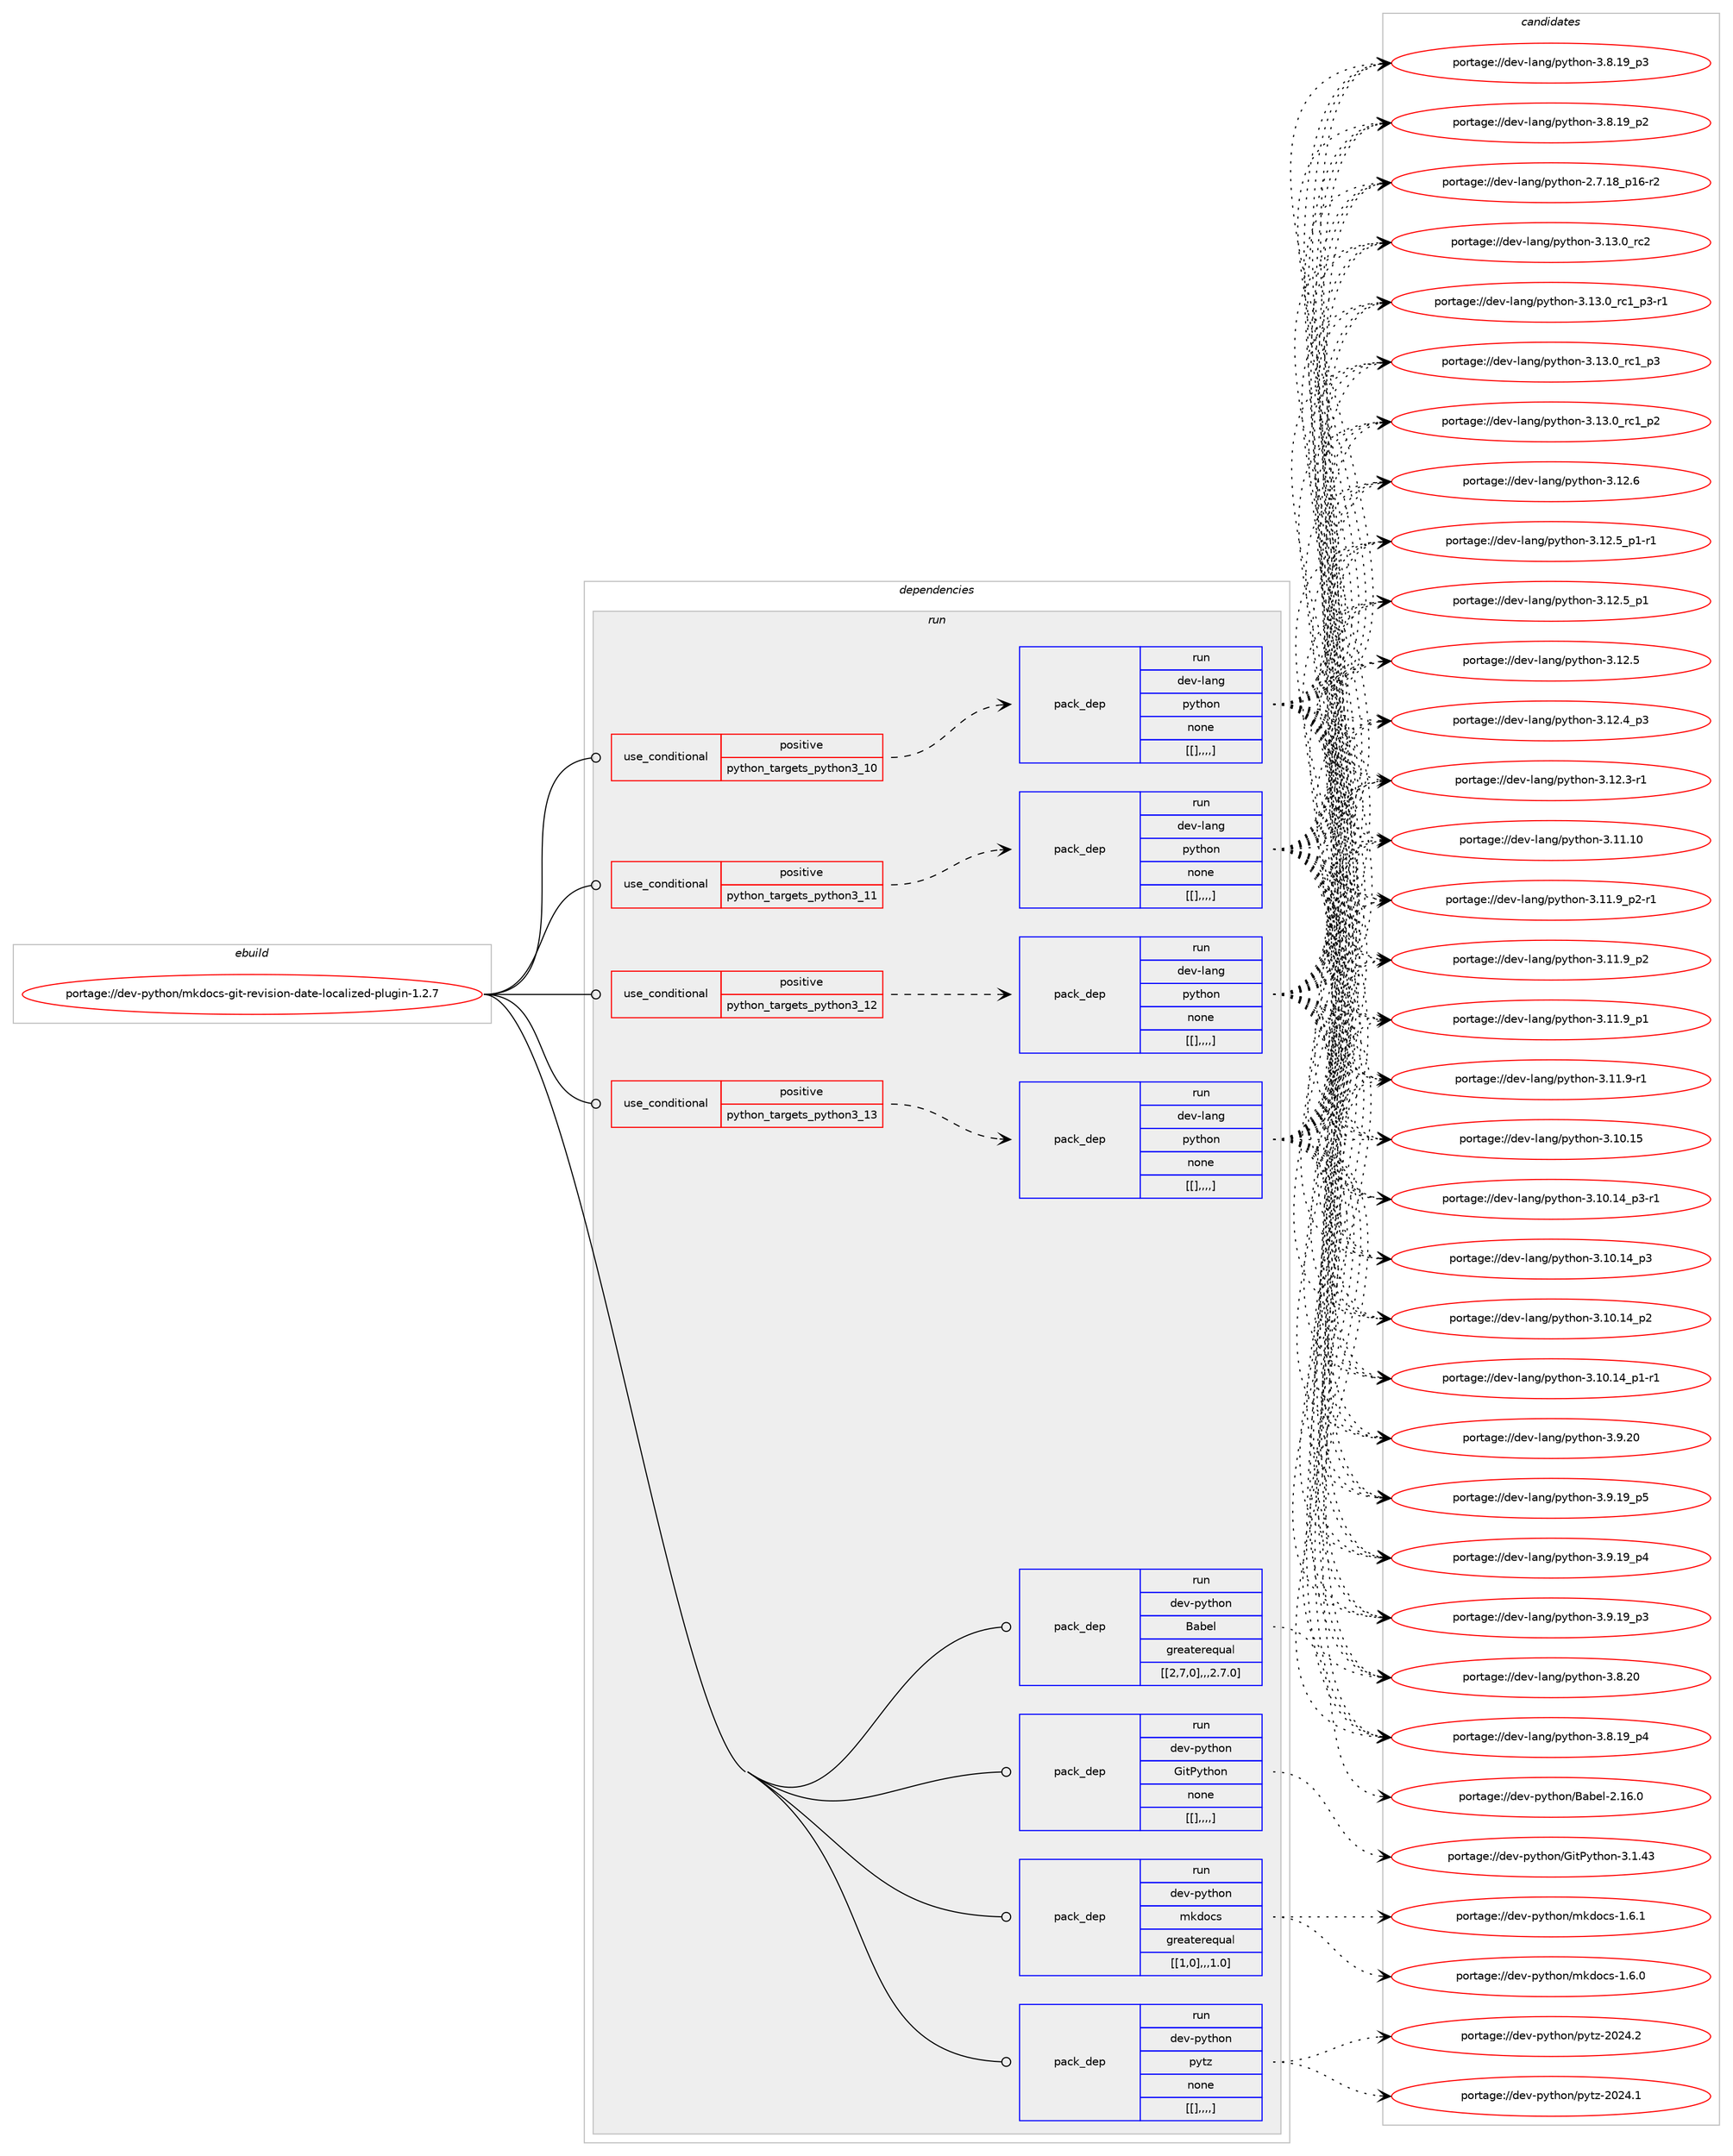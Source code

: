 digraph prolog {

# *************
# Graph options
# *************

newrank=true;
concentrate=true;
compound=true;
graph [rankdir=LR,fontname=Helvetica,fontsize=10,ranksep=1.5];#, ranksep=2.5, nodesep=0.2];
edge  [arrowhead=vee];
node  [fontname=Helvetica,fontsize=10];

# **********
# The ebuild
# **********

subgraph cluster_leftcol {
color=gray;
label=<<i>ebuild</i>>;
id [label="portage://dev-python/mkdocs-git-revision-date-localized-plugin-1.2.7", color=red, width=4, href="../dev-python/mkdocs-git-revision-date-localized-plugin-1.2.7.svg"];
}

# ****************
# The dependencies
# ****************

subgraph cluster_midcol {
color=gray;
label=<<i>dependencies</i>>;
subgraph cluster_compile {
fillcolor="#eeeeee";
style=filled;
label=<<i>compile</i>>;
}
subgraph cluster_compileandrun {
fillcolor="#eeeeee";
style=filled;
label=<<i>compile and run</i>>;
}
subgraph cluster_run {
fillcolor="#eeeeee";
style=filled;
label=<<i>run</i>>;
subgraph cond35528 {
dependency152519 [label=<<TABLE BORDER="0" CELLBORDER="1" CELLSPACING="0" CELLPADDING="4"><TR><TD ROWSPAN="3" CELLPADDING="10">use_conditional</TD></TR><TR><TD>positive</TD></TR><TR><TD>python_targets_python3_10</TD></TR></TABLE>>, shape=none, color=red];
subgraph pack115773 {
dependency152520 [label=<<TABLE BORDER="0" CELLBORDER="1" CELLSPACING="0" CELLPADDING="4" WIDTH="220"><TR><TD ROWSPAN="6" CELLPADDING="30">pack_dep</TD></TR><TR><TD WIDTH="110">run</TD></TR><TR><TD>dev-lang</TD></TR><TR><TD>python</TD></TR><TR><TD>none</TD></TR><TR><TD>[[],,,,]</TD></TR></TABLE>>, shape=none, color=blue];
}
dependency152519:e -> dependency152520:w [weight=20,style="dashed",arrowhead="vee"];
}
id:e -> dependency152519:w [weight=20,style="solid",arrowhead="odot"];
subgraph cond35529 {
dependency152521 [label=<<TABLE BORDER="0" CELLBORDER="1" CELLSPACING="0" CELLPADDING="4"><TR><TD ROWSPAN="3" CELLPADDING="10">use_conditional</TD></TR><TR><TD>positive</TD></TR><TR><TD>python_targets_python3_11</TD></TR></TABLE>>, shape=none, color=red];
subgraph pack115774 {
dependency152522 [label=<<TABLE BORDER="0" CELLBORDER="1" CELLSPACING="0" CELLPADDING="4" WIDTH="220"><TR><TD ROWSPAN="6" CELLPADDING="30">pack_dep</TD></TR><TR><TD WIDTH="110">run</TD></TR><TR><TD>dev-lang</TD></TR><TR><TD>python</TD></TR><TR><TD>none</TD></TR><TR><TD>[[],,,,]</TD></TR></TABLE>>, shape=none, color=blue];
}
dependency152521:e -> dependency152522:w [weight=20,style="dashed",arrowhead="vee"];
}
id:e -> dependency152521:w [weight=20,style="solid",arrowhead="odot"];
subgraph cond35530 {
dependency152523 [label=<<TABLE BORDER="0" CELLBORDER="1" CELLSPACING="0" CELLPADDING="4"><TR><TD ROWSPAN="3" CELLPADDING="10">use_conditional</TD></TR><TR><TD>positive</TD></TR><TR><TD>python_targets_python3_12</TD></TR></TABLE>>, shape=none, color=red];
subgraph pack115775 {
dependency152524 [label=<<TABLE BORDER="0" CELLBORDER="1" CELLSPACING="0" CELLPADDING="4" WIDTH="220"><TR><TD ROWSPAN="6" CELLPADDING="30">pack_dep</TD></TR><TR><TD WIDTH="110">run</TD></TR><TR><TD>dev-lang</TD></TR><TR><TD>python</TD></TR><TR><TD>none</TD></TR><TR><TD>[[],,,,]</TD></TR></TABLE>>, shape=none, color=blue];
}
dependency152523:e -> dependency152524:w [weight=20,style="dashed",arrowhead="vee"];
}
id:e -> dependency152523:w [weight=20,style="solid",arrowhead="odot"];
subgraph cond35531 {
dependency152525 [label=<<TABLE BORDER="0" CELLBORDER="1" CELLSPACING="0" CELLPADDING="4"><TR><TD ROWSPAN="3" CELLPADDING="10">use_conditional</TD></TR><TR><TD>positive</TD></TR><TR><TD>python_targets_python3_13</TD></TR></TABLE>>, shape=none, color=red];
subgraph pack115776 {
dependency152526 [label=<<TABLE BORDER="0" CELLBORDER="1" CELLSPACING="0" CELLPADDING="4" WIDTH="220"><TR><TD ROWSPAN="6" CELLPADDING="30">pack_dep</TD></TR><TR><TD WIDTH="110">run</TD></TR><TR><TD>dev-lang</TD></TR><TR><TD>python</TD></TR><TR><TD>none</TD></TR><TR><TD>[[],,,,]</TD></TR></TABLE>>, shape=none, color=blue];
}
dependency152525:e -> dependency152526:w [weight=20,style="dashed",arrowhead="vee"];
}
id:e -> dependency152525:w [weight=20,style="solid",arrowhead="odot"];
subgraph pack115777 {
dependency152527 [label=<<TABLE BORDER="0" CELLBORDER="1" CELLSPACING="0" CELLPADDING="4" WIDTH="220"><TR><TD ROWSPAN="6" CELLPADDING="30">pack_dep</TD></TR><TR><TD WIDTH="110">run</TD></TR><TR><TD>dev-python</TD></TR><TR><TD>Babel</TD></TR><TR><TD>greaterequal</TD></TR><TR><TD>[[2,7,0],,,2.7.0]</TD></TR></TABLE>>, shape=none, color=blue];
}
id:e -> dependency152527:w [weight=20,style="solid",arrowhead="odot"];
subgraph pack115778 {
dependency152528 [label=<<TABLE BORDER="0" CELLBORDER="1" CELLSPACING="0" CELLPADDING="4" WIDTH="220"><TR><TD ROWSPAN="6" CELLPADDING="30">pack_dep</TD></TR><TR><TD WIDTH="110">run</TD></TR><TR><TD>dev-python</TD></TR><TR><TD>GitPython</TD></TR><TR><TD>none</TD></TR><TR><TD>[[],,,,]</TD></TR></TABLE>>, shape=none, color=blue];
}
id:e -> dependency152528:w [weight=20,style="solid",arrowhead="odot"];
subgraph pack115779 {
dependency152529 [label=<<TABLE BORDER="0" CELLBORDER="1" CELLSPACING="0" CELLPADDING="4" WIDTH="220"><TR><TD ROWSPAN="6" CELLPADDING="30">pack_dep</TD></TR><TR><TD WIDTH="110">run</TD></TR><TR><TD>dev-python</TD></TR><TR><TD>mkdocs</TD></TR><TR><TD>greaterequal</TD></TR><TR><TD>[[1,0],,,1.0]</TD></TR></TABLE>>, shape=none, color=blue];
}
id:e -> dependency152529:w [weight=20,style="solid",arrowhead="odot"];
subgraph pack115780 {
dependency152530 [label=<<TABLE BORDER="0" CELLBORDER="1" CELLSPACING="0" CELLPADDING="4" WIDTH="220"><TR><TD ROWSPAN="6" CELLPADDING="30">pack_dep</TD></TR><TR><TD WIDTH="110">run</TD></TR><TR><TD>dev-python</TD></TR><TR><TD>pytz</TD></TR><TR><TD>none</TD></TR><TR><TD>[[],,,,]</TD></TR></TABLE>>, shape=none, color=blue];
}
id:e -> dependency152530:w [weight=20,style="solid",arrowhead="odot"];
}
}

# **************
# The candidates
# **************

subgraph cluster_choices {
rank=same;
color=gray;
label=<<i>candidates</i>>;

subgraph choice115773 {
color=black;
nodesep=1;
choice10010111845108971101034711212111610411111045514649514648951149950 [label="portage://dev-lang/python-3.13.0_rc2", color=red, width=4,href="../dev-lang/python-3.13.0_rc2.svg"];
choice1001011184510897110103471121211161041111104551464951464895114994995112514511449 [label="portage://dev-lang/python-3.13.0_rc1_p3-r1", color=red, width=4,href="../dev-lang/python-3.13.0_rc1_p3-r1.svg"];
choice100101118451089711010347112121116104111110455146495146489511499499511251 [label="portage://dev-lang/python-3.13.0_rc1_p3", color=red, width=4,href="../dev-lang/python-3.13.0_rc1_p3.svg"];
choice100101118451089711010347112121116104111110455146495146489511499499511250 [label="portage://dev-lang/python-3.13.0_rc1_p2", color=red, width=4,href="../dev-lang/python-3.13.0_rc1_p2.svg"];
choice10010111845108971101034711212111610411111045514649504654 [label="portage://dev-lang/python-3.12.6", color=red, width=4,href="../dev-lang/python-3.12.6.svg"];
choice1001011184510897110103471121211161041111104551464950465395112494511449 [label="portage://dev-lang/python-3.12.5_p1-r1", color=red, width=4,href="../dev-lang/python-3.12.5_p1-r1.svg"];
choice100101118451089711010347112121116104111110455146495046539511249 [label="portage://dev-lang/python-3.12.5_p1", color=red, width=4,href="../dev-lang/python-3.12.5_p1.svg"];
choice10010111845108971101034711212111610411111045514649504653 [label="portage://dev-lang/python-3.12.5", color=red, width=4,href="../dev-lang/python-3.12.5.svg"];
choice100101118451089711010347112121116104111110455146495046529511251 [label="portage://dev-lang/python-3.12.4_p3", color=red, width=4,href="../dev-lang/python-3.12.4_p3.svg"];
choice100101118451089711010347112121116104111110455146495046514511449 [label="portage://dev-lang/python-3.12.3-r1", color=red, width=4,href="../dev-lang/python-3.12.3-r1.svg"];
choice1001011184510897110103471121211161041111104551464949464948 [label="portage://dev-lang/python-3.11.10", color=red, width=4,href="../dev-lang/python-3.11.10.svg"];
choice1001011184510897110103471121211161041111104551464949465795112504511449 [label="portage://dev-lang/python-3.11.9_p2-r1", color=red, width=4,href="../dev-lang/python-3.11.9_p2-r1.svg"];
choice100101118451089711010347112121116104111110455146494946579511250 [label="portage://dev-lang/python-3.11.9_p2", color=red, width=4,href="../dev-lang/python-3.11.9_p2.svg"];
choice100101118451089711010347112121116104111110455146494946579511249 [label="portage://dev-lang/python-3.11.9_p1", color=red, width=4,href="../dev-lang/python-3.11.9_p1.svg"];
choice100101118451089711010347112121116104111110455146494946574511449 [label="portage://dev-lang/python-3.11.9-r1", color=red, width=4,href="../dev-lang/python-3.11.9-r1.svg"];
choice1001011184510897110103471121211161041111104551464948464953 [label="portage://dev-lang/python-3.10.15", color=red, width=4,href="../dev-lang/python-3.10.15.svg"];
choice100101118451089711010347112121116104111110455146494846495295112514511449 [label="portage://dev-lang/python-3.10.14_p3-r1", color=red, width=4,href="../dev-lang/python-3.10.14_p3-r1.svg"];
choice10010111845108971101034711212111610411111045514649484649529511251 [label="portage://dev-lang/python-3.10.14_p3", color=red, width=4,href="../dev-lang/python-3.10.14_p3.svg"];
choice10010111845108971101034711212111610411111045514649484649529511250 [label="portage://dev-lang/python-3.10.14_p2", color=red, width=4,href="../dev-lang/python-3.10.14_p2.svg"];
choice100101118451089711010347112121116104111110455146494846495295112494511449 [label="portage://dev-lang/python-3.10.14_p1-r1", color=red, width=4,href="../dev-lang/python-3.10.14_p1-r1.svg"];
choice10010111845108971101034711212111610411111045514657465048 [label="portage://dev-lang/python-3.9.20", color=red, width=4,href="../dev-lang/python-3.9.20.svg"];
choice100101118451089711010347112121116104111110455146574649579511253 [label="portage://dev-lang/python-3.9.19_p5", color=red, width=4,href="../dev-lang/python-3.9.19_p5.svg"];
choice100101118451089711010347112121116104111110455146574649579511252 [label="portage://dev-lang/python-3.9.19_p4", color=red, width=4,href="../dev-lang/python-3.9.19_p4.svg"];
choice100101118451089711010347112121116104111110455146574649579511251 [label="portage://dev-lang/python-3.9.19_p3", color=red, width=4,href="../dev-lang/python-3.9.19_p3.svg"];
choice10010111845108971101034711212111610411111045514656465048 [label="portage://dev-lang/python-3.8.20", color=red, width=4,href="../dev-lang/python-3.8.20.svg"];
choice100101118451089711010347112121116104111110455146564649579511252 [label="portage://dev-lang/python-3.8.19_p4", color=red, width=4,href="../dev-lang/python-3.8.19_p4.svg"];
choice100101118451089711010347112121116104111110455146564649579511251 [label="portage://dev-lang/python-3.8.19_p3", color=red, width=4,href="../dev-lang/python-3.8.19_p3.svg"];
choice100101118451089711010347112121116104111110455146564649579511250 [label="portage://dev-lang/python-3.8.19_p2", color=red, width=4,href="../dev-lang/python-3.8.19_p2.svg"];
choice100101118451089711010347112121116104111110455046554649569511249544511450 [label="portage://dev-lang/python-2.7.18_p16-r2", color=red, width=4,href="../dev-lang/python-2.7.18_p16-r2.svg"];
dependency152520:e -> choice10010111845108971101034711212111610411111045514649514648951149950:w [style=dotted,weight="100"];
dependency152520:e -> choice1001011184510897110103471121211161041111104551464951464895114994995112514511449:w [style=dotted,weight="100"];
dependency152520:e -> choice100101118451089711010347112121116104111110455146495146489511499499511251:w [style=dotted,weight="100"];
dependency152520:e -> choice100101118451089711010347112121116104111110455146495146489511499499511250:w [style=dotted,weight="100"];
dependency152520:e -> choice10010111845108971101034711212111610411111045514649504654:w [style=dotted,weight="100"];
dependency152520:e -> choice1001011184510897110103471121211161041111104551464950465395112494511449:w [style=dotted,weight="100"];
dependency152520:e -> choice100101118451089711010347112121116104111110455146495046539511249:w [style=dotted,weight="100"];
dependency152520:e -> choice10010111845108971101034711212111610411111045514649504653:w [style=dotted,weight="100"];
dependency152520:e -> choice100101118451089711010347112121116104111110455146495046529511251:w [style=dotted,weight="100"];
dependency152520:e -> choice100101118451089711010347112121116104111110455146495046514511449:w [style=dotted,weight="100"];
dependency152520:e -> choice1001011184510897110103471121211161041111104551464949464948:w [style=dotted,weight="100"];
dependency152520:e -> choice1001011184510897110103471121211161041111104551464949465795112504511449:w [style=dotted,weight="100"];
dependency152520:e -> choice100101118451089711010347112121116104111110455146494946579511250:w [style=dotted,weight="100"];
dependency152520:e -> choice100101118451089711010347112121116104111110455146494946579511249:w [style=dotted,weight="100"];
dependency152520:e -> choice100101118451089711010347112121116104111110455146494946574511449:w [style=dotted,weight="100"];
dependency152520:e -> choice1001011184510897110103471121211161041111104551464948464953:w [style=dotted,weight="100"];
dependency152520:e -> choice100101118451089711010347112121116104111110455146494846495295112514511449:w [style=dotted,weight="100"];
dependency152520:e -> choice10010111845108971101034711212111610411111045514649484649529511251:w [style=dotted,weight="100"];
dependency152520:e -> choice10010111845108971101034711212111610411111045514649484649529511250:w [style=dotted,weight="100"];
dependency152520:e -> choice100101118451089711010347112121116104111110455146494846495295112494511449:w [style=dotted,weight="100"];
dependency152520:e -> choice10010111845108971101034711212111610411111045514657465048:w [style=dotted,weight="100"];
dependency152520:e -> choice100101118451089711010347112121116104111110455146574649579511253:w [style=dotted,weight="100"];
dependency152520:e -> choice100101118451089711010347112121116104111110455146574649579511252:w [style=dotted,weight="100"];
dependency152520:e -> choice100101118451089711010347112121116104111110455146574649579511251:w [style=dotted,weight="100"];
dependency152520:e -> choice10010111845108971101034711212111610411111045514656465048:w [style=dotted,weight="100"];
dependency152520:e -> choice100101118451089711010347112121116104111110455146564649579511252:w [style=dotted,weight="100"];
dependency152520:e -> choice100101118451089711010347112121116104111110455146564649579511251:w [style=dotted,weight="100"];
dependency152520:e -> choice100101118451089711010347112121116104111110455146564649579511250:w [style=dotted,weight="100"];
dependency152520:e -> choice100101118451089711010347112121116104111110455046554649569511249544511450:w [style=dotted,weight="100"];
}
subgraph choice115774 {
color=black;
nodesep=1;
choice10010111845108971101034711212111610411111045514649514648951149950 [label="portage://dev-lang/python-3.13.0_rc2", color=red, width=4,href="../dev-lang/python-3.13.0_rc2.svg"];
choice1001011184510897110103471121211161041111104551464951464895114994995112514511449 [label="portage://dev-lang/python-3.13.0_rc1_p3-r1", color=red, width=4,href="../dev-lang/python-3.13.0_rc1_p3-r1.svg"];
choice100101118451089711010347112121116104111110455146495146489511499499511251 [label="portage://dev-lang/python-3.13.0_rc1_p3", color=red, width=4,href="../dev-lang/python-3.13.0_rc1_p3.svg"];
choice100101118451089711010347112121116104111110455146495146489511499499511250 [label="portage://dev-lang/python-3.13.0_rc1_p2", color=red, width=4,href="../dev-lang/python-3.13.0_rc1_p2.svg"];
choice10010111845108971101034711212111610411111045514649504654 [label="portage://dev-lang/python-3.12.6", color=red, width=4,href="../dev-lang/python-3.12.6.svg"];
choice1001011184510897110103471121211161041111104551464950465395112494511449 [label="portage://dev-lang/python-3.12.5_p1-r1", color=red, width=4,href="../dev-lang/python-3.12.5_p1-r1.svg"];
choice100101118451089711010347112121116104111110455146495046539511249 [label="portage://dev-lang/python-3.12.5_p1", color=red, width=4,href="../dev-lang/python-3.12.5_p1.svg"];
choice10010111845108971101034711212111610411111045514649504653 [label="portage://dev-lang/python-3.12.5", color=red, width=4,href="../dev-lang/python-3.12.5.svg"];
choice100101118451089711010347112121116104111110455146495046529511251 [label="portage://dev-lang/python-3.12.4_p3", color=red, width=4,href="../dev-lang/python-3.12.4_p3.svg"];
choice100101118451089711010347112121116104111110455146495046514511449 [label="portage://dev-lang/python-3.12.3-r1", color=red, width=4,href="../dev-lang/python-3.12.3-r1.svg"];
choice1001011184510897110103471121211161041111104551464949464948 [label="portage://dev-lang/python-3.11.10", color=red, width=4,href="../dev-lang/python-3.11.10.svg"];
choice1001011184510897110103471121211161041111104551464949465795112504511449 [label="portage://dev-lang/python-3.11.9_p2-r1", color=red, width=4,href="../dev-lang/python-3.11.9_p2-r1.svg"];
choice100101118451089711010347112121116104111110455146494946579511250 [label="portage://dev-lang/python-3.11.9_p2", color=red, width=4,href="../dev-lang/python-3.11.9_p2.svg"];
choice100101118451089711010347112121116104111110455146494946579511249 [label="portage://dev-lang/python-3.11.9_p1", color=red, width=4,href="../dev-lang/python-3.11.9_p1.svg"];
choice100101118451089711010347112121116104111110455146494946574511449 [label="portage://dev-lang/python-3.11.9-r1", color=red, width=4,href="../dev-lang/python-3.11.9-r1.svg"];
choice1001011184510897110103471121211161041111104551464948464953 [label="portage://dev-lang/python-3.10.15", color=red, width=4,href="../dev-lang/python-3.10.15.svg"];
choice100101118451089711010347112121116104111110455146494846495295112514511449 [label="portage://dev-lang/python-3.10.14_p3-r1", color=red, width=4,href="../dev-lang/python-3.10.14_p3-r1.svg"];
choice10010111845108971101034711212111610411111045514649484649529511251 [label="portage://dev-lang/python-3.10.14_p3", color=red, width=4,href="../dev-lang/python-3.10.14_p3.svg"];
choice10010111845108971101034711212111610411111045514649484649529511250 [label="portage://dev-lang/python-3.10.14_p2", color=red, width=4,href="../dev-lang/python-3.10.14_p2.svg"];
choice100101118451089711010347112121116104111110455146494846495295112494511449 [label="portage://dev-lang/python-3.10.14_p1-r1", color=red, width=4,href="../dev-lang/python-3.10.14_p1-r1.svg"];
choice10010111845108971101034711212111610411111045514657465048 [label="portage://dev-lang/python-3.9.20", color=red, width=4,href="../dev-lang/python-3.9.20.svg"];
choice100101118451089711010347112121116104111110455146574649579511253 [label="portage://dev-lang/python-3.9.19_p5", color=red, width=4,href="../dev-lang/python-3.9.19_p5.svg"];
choice100101118451089711010347112121116104111110455146574649579511252 [label="portage://dev-lang/python-3.9.19_p4", color=red, width=4,href="../dev-lang/python-3.9.19_p4.svg"];
choice100101118451089711010347112121116104111110455146574649579511251 [label="portage://dev-lang/python-3.9.19_p3", color=red, width=4,href="../dev-lang/python-3.9.19_p3.svg"];
choice10010111845108971101034711212111610411111045514656465048 [label="portage://dev-lang/python-3.8.20", color=red, width=4,href="../dev-lang/python-3.8.20.svg"];
choice100101118451089711010347112121116104111110455146564649579511252 [label="portage://dev-lang/python-3.8.19_p4", color=red, width=4,href="../dev-lang/python-3.8.19_p4.svg"];
choice100101118451089711010347112121116104111110455146564649579511251 [label="portage://dev-lang/python-3.8.19_p3", color=red, width=4,href="../dev-lang/python-3.8.19_p3.svg"];
choice100101118451089711010347112121116104111110455146564649579511250 [label="portage://dev-lang/python-3.8.19_p2", color=red, width=4,href="../dev-lang/python-3.8.19_p2.svg"];
choice100101118451089711010347112121116104111110455046554649569511249544511450 [label="portage://dev-lang/python-2.7.18_p16-r2", color=red, width=4,href="../dev-lang/python-2.7.18_p16-r2.svg"];
dependency152522:e -> choice10010111845108971101034711212111610411111045514649514648951149950:w [style=dotted,weight="100"];
dependency152522:e -> choice1001011184510897110103471121211161041111104551464951464895114994995112514511449:w [style=dotted,weight="100"];
dependency152522:e -> choice100101118451089711010347112121116104111110455146495146489511499499511251:w [style=dotted,weight="100"];
dependency152522:e -> choice100101118451089711010347112121116104111110455146495146489511499499511250:w [style=dotted,weight="100"];
dependency152522:e -> choice10010111845108971101034711212111610411111045514649504654:w [style=dotted,weight="100"];
dependency152522:e -> choice1001011184510897110103471121211161041111104551464950465395112494511449:w [style=dotted,weight="100"];
dependency152522:e -> choice100101118451089711010347112121116104111110455146495046539511249:w [style=dotted,weight="100"];
dependency152522:e -> choice10010111845108971101034711212111610411111045514649504653:w [style=dotted,weight="100"];
dependency152522:e -> choice100101118451089711010347112121116104111110455146495046529511251:w [style=dotted,weight="100"];
dependency152522:e -> choice100101118451089711010347112121116104111110455146495046514511449:w [style=dotted,weight="100"];
dependency152522:e -> choice1001011184510897110103471121211161041111104551464949464948:w [style=dotted,weight="100"];
dependency152522:e -> choice1001011184510897110103471121211161041111104551464949465795112504511449:w [style=dotted,weight="100"];
dependency152522:e -> choice100101118451089711010347112121116104111110455146494946579511250:w [style=dotted,weight="100"];
dependency152522:e -> choice100101118451089711010347112121116104111110455146494946579511249:w [style=dotted,weight="100"];
dependency152522:e -> choice100101118451089711010347112121116104111110455146494946574511449:w [style=dotted,weight="100"];
dependency152522:e -> choice1001011184510897110103471121211161041111104551464948464953:w [style=dotted,weight="100"];
dependency152522:e -> choice100101118451089711010347112121116104111110455146494846495295112514511449:w [style=dotted,weight="100"];
dependency152522:e -> choice10010111845108971101034711212111610411111045514649484649529511251:w [style=dotted,weight="100"];
dependency152522:e -> choice10010111845108971101034711212111610411111045514649484649529511250:w [style=dotted,weight="100"];
dependency152522:e -> choice100101118451089711010347112121116104111110455146494846495295112494511449:w [style=dotted,weight="100"];
dependency152522:e -> choice10010111845108971101034711212111610411111045514657465048:w [style=dotted,weight="100"];
dependency152522:e -> choice100101118451089711010347112121116104111110455146574649579511253:w [style=dotted,weight="100"];
dependency152522:e -> choice100101118451089711010347112121116104111110455146574649579511252:w [style=dotted,weight="100"];
dependency152522:e -> choice100101118451089711010347112121116104111110455146574649579511251:w [style=dotted,weight="100"];
dependency152522:e -> choice10010111845108971101034711212111610411111045514656465048:w [style=dotted,weight="100"];
dependency152522:e -> choice100101118451089711010347112121116104111110455146564649579511252:w [style=dotted,weight="100"];
dependency152522:e -> choice100101118451089711010347112121116104111110455146564649579511251:w [style=dotted,weight="100"];
dependency152522:e -> choice100101118451089711010347112121116104111110455146564649579511250:w [style=dotted,weight="100"];
dependency152522:e -> choice100101118451089711010347112121116104111110455046554649569511249544511450:w [style=dotted,weight="100"];
}
subgraph choice115775 {
color=black;
nodesep=1;
choice10010111845108971101034711212111610411111045514649514648951149950 [label="portage://dev-lang/python-3.13.0_rc2", color=red, width=4,href="../dev-lang/python-3.13.0_rc2.svg"];
choice1001011184510897110103471121211161041111104551464951464895114994995112514511449 [label="portage://dev-lang/python-3.13.0_rc1_p3-r1", color=red, width=4,href="../dev-lang/python-3.13.0_rc1_p3-r1.svg"];
choice100101118451089711010347112121116104111110455146495146489511499499511251 [label="portage://dev-lang/python-3.13.0_rc1_p3", color=red, width=4,href="../dev-lang/python-3.13.0_rc1_p3.svg"];
choice100101118451089711010347112121116104111110455146495146489511499499511250 [label="portage://dev-lang/python-3.13.0_rc1_p2", color=red, width=4,href="../dev-lang/python-3.13.0_rc1_p2.svg"];
choice10010111845108971101034711212111610411111045514649504654 [label="portage://dev-lang/python-3.12.6", color=red, width=4,href="../dev-lang/python-3.12.6.svg"];
choice1001011184510897110103471121211161041111104551464950465395112494511449 [label="portage://dev-lang/python-3.12.5_p1-r1", color=red, width=4,href="../dev-lang/python-3.12.5_p1-r1.svg"];
choice100101118451089711010347112121116104111110455146495046539511249 [label="portage://dev-lang/python-3.12.5_p1", color=red, width=4,href="../dev-lang/python-3.12.5_p1.svg"];
choice10010111845108971101034711212111610411111045514649504653 [label="portage://dev-lang/python-3.12.5", color=red, width=4,href="../dev-lang/python-3.12.5.svg"];
choice100101118451089711010347112121116104111110455146495046529511251 [label="portage://dev-lang/python-3.12.4_p3", color=red, width=4,href="../dev-lang/python-3.12.4_p3.svg"];
choice100101118451089711010347112121116104111110455146495046514511449 [label="portage://dev-lang/python-3.12.3-r1", color=red, width=4,href="../dev-lang/python-3.12.3-r1.svg"];
choice1001011184510897110103471121211161041111104551464949464948 [label="portage://dev-lang/python-3.11.10", color=red, width=4,href="../dev-lang/python-3.11.10.svg"];
choice1001011184510897110103471121211161041111104551464949465795112504511449 [label="portage://dev-lang/python-3.11.9_p2-r1", color=red, width=4,href="../dev-lang/python-3.11.9_p2-r1.svg"];
choice100101118451089711010347112121116104111110455146494946579511250 [label="portage://dev-lang/python-3.11.9_p2", color=red, width=4,href="../dev-lang/python-3.11.9_p2.svg"];
choice100101118451089711010347112121116104111110455146494946579511249 [label="portage://dev-lang/python-3.11.9_p1", color=red, width=4,href="../dev-lang/python-3.11.9_p1.svg"];
choice100101118451089711010347112121116104111110455146494946574511449 [label="portage://dev-lang/python-3.11.9-r1", color=red, width=4,href="../dev-lang/python-3.11.9-r1.svg"];
choice1001011184510897110103471121211161041111104551464948464953 [label="portage://dev-lang/python-3.10.15", color=red, width=4,href="../dev-lang/python-3.10.15.svg"];
choice100101118451089711010347112121116104111110455146494846495295112514511449 [label="portage://dev-lang/python-3.10.14_p3-r1", color=red, width=4,href="../dev-lang/python-3.10.14_p3-r1.svg"];
choice10010111845108971101034711212111610411111045514649484649529511251 [label="portage://dev-lang/python-3.10.14_p3", color=red, width=4,href="../dev-lang/python-3.10.14_p3.svg"];
choice10010111845108971101034711212111610411111045514649484649529511250 [label="portage://dev-lang/python-3.10.14_p2", color=red, width=4,href="../dev-lang/python-3.10.14_p2.svg"];
choice100101118451089711010347112121116104111110455146494846495295112494511449 [label="portage://dev-lang/python-3.10.14_p1-r1", color=red, width=4,href="../dev-lang/python-3.10.14_p1-r1.svg"];
choice10010111845108971101034711212111610411111045514657465048 [label="portage://dev-lang/python-3.9.20", color=red, width=4,href="../dev-lang/python-3.9.20.svg"];
choice100101118451089711010347112121116104111110455146574649579511253 [label="portage://dev-lang/python-3.9.19_p5", color=red, width=4,href="../dev-lang/python-3.9.19_p5.svg"];
choice100101118451089711010347112121116104111110455146574649579511252 [label="portage://dev-lang/python-3.9.19_p4", color=red, width=4,href="../dev-lang/python-3.9.19_p4.svg"];
choice100101118451089711010347112121116104111110455146574649579511251 [label="portage://dev-lang/python-3.9.19_p3", color=red, width=4,href="../dev-lang/python-3.9.19_p3.svg"];
choice10010111845108971101034711212111610411111045514656465048 [label="portage://dev-lang/python-3.8.20", color=red, width=4,href="../dev-lang/python-3.8.20.svg"];
choice100101118451089711010347112121116104111110455146564649579511252 [label="portage://dev-lang/python-3.8.19_p4", color=red, width=4,href="../dev-lang/python-3.8.19_p4.svg"];
choice100101118451089711010347112121116104111110455146564649579511251 [label="portage://dev-lang/python-3.8.19_p3", color=red, width=4,href="../dev-lang/python-3.8.19_p3.svg"];
choice100101118451089711010347112121116104111110455146564649579511250 [label="portage://dev-lang/python-3.8.19_p2", color=red, width=4,href="../dev-lang/python-3.8.19_p2.svg"];
choice100101118451089711010347112121116104111110455046554649569511249544511450 [label="portage://dev-lang/python-2.7.18_p16-r2", color=red, width=4,href="../dev-lang/python-2.7.18_p16-r2.svg"];
dependency152524:e -> choice10010111845108971101034711212111610411111045514649514648951149950:w [style=dotted,weight="100"];
dependency152524:e -> choice1001011184510897110103471121211161041111104551464951464895114994995112514511449:w [style=dotted,weight="100"];
dependency152524:e -> choice100101118451089711010347112121116104111110455146495146489511499499511251:w [style=dotted,weight="100"];
dependency152524:e -> choice100101118451089711010347112121116104111110455146495146489511499499511250:w [style=dotted,weight="100"];
dependency152524:e -> choice10010111845108971101034711212111610411111045514649504654:w [style=dotted,weight="100"];
dependency152524:e -> choice1001011184510897110103471121211161041111104551464950465395112494511449:w [style=dotted,weight="100"];
dependency152524:e -> choice100101118451089711010347112121116104111110455146495046539511249:w [style=dotted,weight="100"];
dependency152524:e -> choice10010111845108971101034711212111610411111045514649504653:w [style=dotted,weight="100"];
dependency152524:e -> choice100101118451089711010347112121116104111110455146495046529511251:w [style=dotted,weight="100"];
dependency152524:e -> choice100101118451089711010347112121116104111110455146495046514511449:w [style=dotted,weight="100"];
dependency152524:e -> choice1001011184510897110103471121211161041111104551464949464948:w [style=dotted,weight="100"];
dependency152524:e -> choice1001011184510897110103471121211161041111104551464949465795112504511449:w [style=dotted,weight="100"];
dependency152524:e -> choice100101118451089711010347112121116104111110455146494946579511250:w [style=dotted,weight="100"];
dependency152524:e -> choice100101118451089711010347112121116104111110455146494946579511249:w [style=dotted,weight="100"];
dependency152524:e -> choice100101118451089711010347112121116104111110455146494946574511449:w [style=dotted,weight="100"];
dependency152524:e -> choice1001011184510897110103471121211161041111104551464948464953:w [style=dotted,weight="100"];
dependency152524:e -> choice100101118451089711010347112121116104111110455146494846495295112514511449:w [style=dotted,weight="100"];
dependency152524:e -> choice10010111845108971101034711212111610411111045514649484649529511251:w [style=dotted,weight="100"];
dependency152524:e -> choice10010111845108971101034711212111610411111045514649484649529511250:w [style=dotted,weight="100"];
dependency152524:e -> choice100101118451089711010347112121116104111110455146494846495295112494511449:w [style=dotted,weight="100"];
dependency152524:e -> choice10010111845108971101034711212111610411111045514657465048:w [style=dotted,weight="100"];
dependency152524:e -> choice100101118451089711010347112121116104111110455146574649579511253:w [style=dotted,weight="100"];
dependency152524:e -> choice100101118451089711010347112121116104111110455146574649579511252:w [style=dotted,weight="100"];
dependency152524:e -> choice100101118451089711010347112121116104111110455146574649579511251:w [style=dotted,weight="100"];
dependency152524:e -> choice10010111845108971101034711212111610411111045514656465048:w [style=dotted,weight="100"];
dependency152524:e -> choice100101118451089711010347112121116104111110455146564649579511252:w [style=dotted,weight="100"];
dependency152524:e -> choice100101118451089711010347112121116104111110455146564649579511251:w [style=dotted,weight="100"];
dependency152524:e -> choice100101118451089711010347112121116104111110455146564649579511250:w [style=dotted,weight="100"];
dependency152524:e -> choice100101118451089711010347112121116104111110455046554649569511249544511450:w [style=dotted,weight="100"];
}
subgraph choice115776 {
color=black;
nodesep=1;
choice10010111845108971101034711212111610411111045514649514648951149950 [label="portage://dev-lang/python-3.13.0_rc2", color=red, width=4,href="../dev-lang/python-3.13.0_rc2.svg"];
choice1001011184510897110103471121211161041111104551464951464895114994995112514511449 [label="portage://dev-lang/python-3.13.0_rc1_p3-r1", color=red, width=4,href="../dev-lang/python-3.13.0_rc1_p3-r1.svg"];
choice100101118451089711010347112121116104111110455146495146489511499499511251 [label="portage://dev-lang/python-3.13.0_rc1_p3", color=red, width=4,href="../dev-lang/python-3.13.0_rc1_p3.svg"];
choice100101118451089711010347112121116104111110455146495146489511499499511250 [label="portage://dev-lang/python-3.13.0_rc1_p2", color=red, width=4,href="../dev-lang/python-3.13.0_rc1_p2.svg"];
choice10010111845108971101034711212111610411111045514649504654 [label="portage://dev-lang/python-3.12.6", color=red, width=4,href="../dev-lang/python-3.12.6.svg"];
choice1001011184510897110103471121211161041111104551464950465395112494511449 [label="portage://dev-lang/python-3.12.5_p1-r1", color=red, width=4,href="../dev-lang/python-3.12.5_p1-r1.svg"];
choice100101118451089711010347112121116104111110455146495046539511249 [label="portage://dev-lang/python-3.12.5_p1", color=red, width=4,href="../dev-lang/python-3.12.5_p1.svg"];
choice10010111845108971101034711212111610411111045514649504653 [label="portage://dev-lang/python-3.12.5", color=red, width=4,href="../dev-lang/python-3.12.5.svg"];
choice100101118451089711010347112121116104111110455146495046529511251 [label="portage://dev-lang/python-3.12.4_p3", color=red, width=4,href="../dev-lang/python-3.12.4_p3.svg"];
choice100101118451089711010347112121116104111110455146495046514511449 [label="portage://dev-lang/python-3.12.3-r1", color=red, width=4,href="../dev-lang/python-3.12.3-r1.svg"];
choice1001011184510897110103471121211161041111104551464949464948 [label="portage://dev-lang/python-3.11.10", color=red, width=4,href="../dev-lang/python-3.11.10.svg"];
choice1001011184510897110103471121211161041111104551464949465795112504511449 [label="portage://dev-lang/python-3.11.9_p2-r1", color=red, width=4,href="../dev-lang/python-3.11.9_p2-r1.svg"];
choice100101118451089711010347112121116104111110455146494946579511250 [label="portage://dev-lang/python-3.11.9_p2", color=red, width=4,href="../dev-lang/python-3.11.9_p2.svg"];
choice100101118451089711010347112121116104111110455146494946579511249 [label="portage://dev-lang/python-3.11.9_p1", color=red, width=4,href="../dev-lang/python-3.11.9_p1.svg"];
choice100101118451089711010347112121116104111110455146494946574511449 [label="portage://dev-lang/python-3.11.9-r1", color=red, width=4,href="../dev-lang/python-3.11.9-r1.svg"];
choice1001011184510897110103471121211161041111104551464948464953 [label="portage://dev-lang/python-3.10.15", color=red, width=4,href="../dev-lang/python-3.10.15.svg"];
choice100101118451089711010347112121116104111110455146494846495295112514511449 [label="portage://dev-lang/python-3.10.14_p3-r1", color=red, width=4,href="../dev-lang/python-3.10.14_p3-r1.svg"];
choice10010111845108971101034711212111610411111045514649484649529511251 [label="portage://dev-lang/python-3.10.14_p3", color=red, width=4,href="../dev-lang/python-3.10.14_p3.svg"];
choice10010111845108971101034711212111610411111045514649484649529511250 [label="portage://dev-lang/python-3.10.14_p2", color=red, width=4,href="../dev-lang/python-3.10.14_p2.svg"];
choice100101118451089711010347112121116104111110455146494846495295112494511449 [label="portage://dev-lang/python-3.10.14_p1-r1", color=red, width=4,href="../dev-lang/python-3.10.14_p1-r1.svg"];
choice10010111845108971101034711212111610411111045514657465048 [label="portage://dev-lang/python-3.9.20", color=red, width=4,href="../dev-lang/python-3.9.20.svg"];
choice100101118451089711010347112121116104111110455146574649579511253 [label="portage://dev-lang/python-3.9.19_p5", color=red, width=4,href="../dev-lang/python-3.9.19_p5.svg"];
choice100101118451089711010347112121116104111110455146574649579511252 [label="portage://dev-lang/python-3.9.19_p4", color=red, width=4,href="../dev-lang/python-3.9.19_p4.svg"];
choice100101118451089711010347112121116104111110455146574649579511251 [label="portage://dev-lang/python-3.9.19_p3", color=red, width=4,href="../dev-lang/python-3.9.19_p3.svg"];
choice10010111845108971101034711212111610411111045514656465048 [label="portage://dev-lang/python-3.8.20", color=red, width=4,href="../dev-lang/python-3.8.20.svg"];
choice100101118451089711010347112121116104111110455146564649579511252 [label="portage://dev-lang/python-3.8.19_p4", color=red, width=4,href="../dev-lang/python-3.8.19_p4.svg"];
choice100101118451089711010347112121116104111110455146564649579511251 [label="portage://dev-lang/python-3.8.19_p3", color=red, width=4,href="../dev-lang/python-3.8.19_p3.svg"];
choice100101118451089711010347112121116104111110455146564649579511250 [label="portage://dev-lang/python-3.8.19_p2", color=red, width=4,href="../dev-lang/python-3.8.19_p2.svg"];
choice100101118451089711010347112121116104111110455046554649569511249544511450 [label="portage://dev-lang/python-2.7.18_p16-r2", color=red, width=4,href="../dev-lang/python-2.7.18_p16-r2.svg"];
dependency152526:e -> choice10010111845108971101034711212111610411111045514649514648951149950:w [style=dotted,weight="100"];
dependency152526:e -> choice1001011184510897110103471121211161041111104551464951464895114994995112514511449:w [style=dotted,weight="100"];
dependency152526:e -> choice100101118451089711010347112121116104111110455146495146489511499499511251:w [style=dotted,weight="100"];
dependency152526:e -> choice100101118451089711010347112121116104111110455146495146489511499499511250:w [style=dotted,weight="100"];
dependency152526:e -> choice10010111845108971101034711212111610411111045514649504654:w [style=dotted,weight="100"];
dependency152526:e -> choice1001011184510897110103471121211161041111104551464950465395112494511449:w [style=dotted,weight="100"];
dependency152526:e -> choice100101118451089711010347112121116104111110455146495046539511249:w [style=dotted,weight="100"];
dependency152526:e -> choice10010111845108971101034711212111610411111045514649504653:w [style=dotted,weight="100"];
dependency152526:e -> choice100101118451089711010347112121116104111110455146495046529511251:w [style=dotted,weight="100"];
dependency152526:e -> choice100101118451089711010347112121116104111110455146495046514511449:w [style=dotted,weight="100"];
dependency152526:e -> choice1001011184510897110103471121211161041111104551464949464948:w [style=dotted,weight="100"];
dependency152526:e -> choice1001011184510897110103471121211161041111104551464949465795112504511449:w [style=dotted,weight="100"];
dependency152526:e -> choice100101118451089711010347112121116104111110455146494946579511250:w [style=dotted,weight="100"];
dependency152526:e -> choice100101118451089711010347112121116104111110455146494946579511249:w [style=dotted,weight="100"];
dependency152526:e -> choice100101118451089711010347112121116104111110455146494946574511449:w [style=dotted,weight="100"];
dependency152526:e -> choice1001011184510897110103471121211161041111104551464948464953:w [style=dotted,weight="100"];
dependency152526:e -> choice100101118451089711010347112121116104111110455146494846495295112514511449:w [style=dotted,weight="100"];
dependency152526:e -> choice10010111845108971101034711212111610411111045514649484649529511251:w [style=dotted,weight="100"];
dependency152526:e -> choice10010111845108971101034711212111610411111045514649484649529511250:w [style=dotted,weight="100"];
dependency152526:e -> choice100101118451089711010347112121116104111110455146494846495295112494511449:w [style=dotted,weight="100"];
dependency152526:e -> choice10010111845108971101034711212111610411111045514657465048:w [style=dotted,weight="100"];
dependency152526:e -> choice100101118451089711010347112121116104111110455146574649579511253:w [style=dotted,weight="100"];
dependency152526:e -> choice100101118451089711010347112121116104111110455146574649579511252:w [style=dotted,weight="100"];
dependency152526:e -> choice100101118451089711010347112121116104111110455146574649579511251:w [style=dotted,weight="100"];
dependency152526:e -> choice10010111845108971101034711212111610411111045514656465048:w [style=dotted,weight="100"];
dependency152526:e -> choice100101118451089711010347112121116104111110455146564649579511252:w [style=dotted,weight="100"];
dependency152526:e -> choice100101118451089711010347112121116104111110455146564649579511251:w [style=dotted,weight="100"];
dependency152526:e -> choice100101118451089711010347112121116104111110455146564649579511250:w [style=dotted,weight="100"];
dependency152526:e -> choice100101118451089711010347112121116104111110455046554649569511249544511450:w [style=dotted,weight="100"];
}
subgraph choice115777 {
color=black;
nodesep=1;
choice100101118451121211161041111104766979810110845504649544648 [label="portage://dev-python/Babel-2.16.0", color=red, width=4,href="../dev-python/Babel-2.16.0.svg"];
dependency152527:e -> choice100101118451121211161041111104766979810110845504649544648:w [style=dotted,weight="100"];
}
subgraph choice115778 {
color=black;
nodesep=1;
choice1001011184511212111610411111047711051168012111610411111045514649465251 [label="portage://dev-python/GitPython-3.1.43", color=red, width=4,href="../dev-python/GitPython-3.1.43.svg"];
dependency152528:e -> choice1001011184511212111610411111047711051168012111610411111045514649465251:w [style=dotted,weight="100"];
}
subgraph choice115779 {
color=black;
nodesep=1;
choice100101118451121211161041111104710910710011199115454946544649 [label="portage://dev-python/mkdocs-1.6.1", color=red, width=4,href="../dev-python/mkdocs-1.6.1.svg"];
choice100101118451121211161041111104710910710011199115454946544648 [label="portage://dev-python/mkdocs-1.6.0", color=red, width=4,href="../dev-python/mkdocs-1.6.0.svg"];
dependency152529:e -> choice100101118451121211161041111104710910710011199115454946544649:w [style=dotted,weight="100"];
dependency152529:e -> choice100101118451121211161041111104710910710011199115454946544648:w [style=dotted,weight="100"];
}
subgraph choice115780 {
color=black;
nodesep=1;
choice100101118451121211161041111104711212111612245504850524650 [label="portage://dev-python/pytz-2024.2", color=red, width=4,href="../dev-python/pytz-2024.2.svg"];
choice100101118451121211161041111104711212111612245504850524649 [label="portage://dev-python/pytz-2024.1", color=red, width=4,href="../dev-python/pytz-2024.1.svg"];
dependency152530:e -> choice100101118451121211161041111104711212111612245504850524650:w [style=dotted,weight="100"];
dependency152530:e -> choice100101118451121211161041111104711212111612245504850524649:w [style=dotted,weight="100"];
}
}

}
